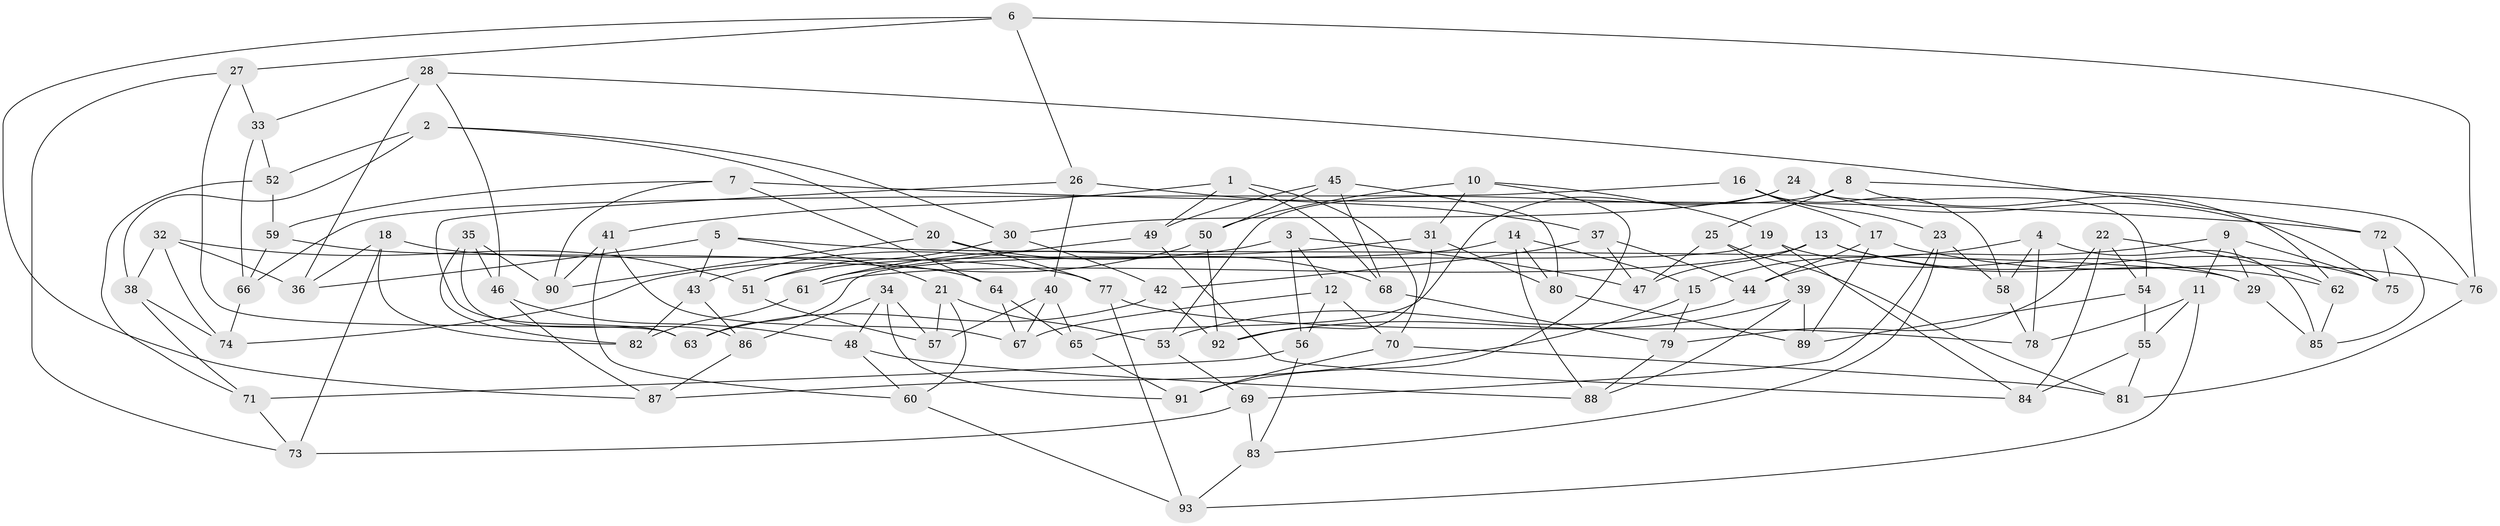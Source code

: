 // coarse degree distribution, {6: 0.5, 5: 0.08620689655172414, 4: 0.39655172413793105, 3: 0.017241379310344827}
// Generated by graph-tools (version 1.1) at 2025/42/03/06/25 10:42:24]
// undirected, 93 vertices, 186 edges
graph export_dot {
graph [start="1"]
  node [color=gray90,style=filled];
  1;
  2;
  3;
  4;
  5;
  6;
  7;
  8;
  9;
  10;
  11;
  12;
  13;
  14;
  15;
  16;
  17;
  18;
  19;
  20;
  21;
  22;
  23;
  24;
  25;
  26;
  27;
  28;
  29;
  30;
  31;
  32;
  33;
  34;
  35;
  36;
  37;
  38;
  39;
  40;
  41;
  42;
  43;
  44;
  45;
  46;
  47;
  48;
  49;
  50;
  51;
  52;
  53;
  54;
  55;
  56;
  57;
  58;
  59;
  60;
  61;
  62;
  63;
  64;
  65;
  66;
  67;
  68;
  69;
  70;
  71;
  72;
  73;
  74;
  75;
  76;
  77;
  78;
  79;
  80;
  81;
  82;
  83;
  84;
  85;
  86;
  87;
  88;
  89;
  90;
  91;
  92;
  93;
  1 -- 70;
  1 -- 41;
  1 -- 49;
  1 -- 68;
  2 -- 30;
  2 -- 38;
  2 -- 52;
  2 -- 20;
  3 -- 56;
  3 -- 12;
  3 -- 47;
  3 -- 43;
  4 -- 78;
  4 -- 85;
  4 -- 15;
  4 -- 58;
  5 -- 29;
  5 -- 43;
  5 -- 21;
  5 -- 36;
  6 -- 87;
  6 -- 76;
  6 -- 27;
  6 -- 26;
  7 -- 59;
  7 -- 64;
  7 -- 72;
  7 -- 90;
  8 -- 62;
  8 -- 76;
  8 -- 25;
  8 -- 53;
  9 -- 11;
  9 -- 75;
  9 -- 44;
  9 -- 29;
  10 -- 19;
  10 -- 91;
  10 -- 50;
  10 -- 31;
  11 -- 93;
  11 -- 55;
  11 -- 78;
  12 -- 56;
  12 -- 70;
  12 -- 67;
  13 -- 75;
  13 -- 47;
  13 -- 62;
  13 -- 61;
  14 -- 15;
  14 -- 51;
  14 -- 88;
  14 -- 80;
  15 -- 79;
  15 -- 87;
  16 -- 66;
  16 -- 58;
  16 -- 23;
  16 -- 17;
  17 -- 44;
  17 -- 76;
  17 -- 89;
  18 -- 73;
  18 -- 36;
  18 -- 77;
  18 -- 82;
  19 -- 29;
  19 -- 63;
  19 -- 84;
  20 -- 77;
  20 -- 90;
  20 -- 68;
  21 -- 57;
  21 -- 53;
  21 -- 60;
  22 -- 79;
  22 -- 54;
  22 -- 84;
  22 -- 62;
  23 -- 83;
  23 -- 69;
  23 -- 58;
  24 -- 65;
  24 -- 30;
  24 -- 75;
  24 -- 54;
  25 -- 47;
  25 -- 39;
  25 -- 81;
  26 -- 37;
  26 -- 63;
  26 -- 40;
  27 -- 73;
  27 -- 63;
  27 -- 33;
  28 -- 33;
  28 -- 46;
  28 -- 36;
  28 -- 72;
  29 -- 85;
  30 -- 51;
  30 -- 42;
  31 -- 92;
  31 -- 80;
  31 -- 61;
  32 -- 51;
  32 -- 38;
  32 -- 74;
  32 -- 36;
  33 -- 66;
  33 -- 52;
  34 -- 57;
  34 -- 48;
  34 -- 91;
  34 -- 86;
  35 -- 82;
  35 -- 46;
  35 -- 86;
  35 -- 90;
  37 -- 47;
  37 -- 42;
  37 -- 44;
  38 -- 71;
  38 -- 74;
  39 -- 88;
  39 -- 92;
  39 -- 89;
  40 -- 67;
  40 -- 57;
  40 -- 65;
  41 -- 67;
  41 -- 90;
  41 -- 60;
  42 -- 92;
  42 -- 63;
  43 -- 86;
  43 -- 82;
  44 -- 53;
  45 -- 68;
  45 -- 50;
  45 -- 80;
  45 -- 49;
  46 -- 48;
  46 -- 87;
  48 -- 60;
  48 -- 88;
  49 -- 84;
  49 -- 61;
  50 -- 74;
  50 -- 92;
  51 -- 57;
  52 -- 71;
  52 -- 59;
  53 -- 69;
  54 -- 55;
  54 -- 89;
  55 -- 84;
  55 -- 81;
  56 -- 83;
  56 -- 71;
  58 -- 78;
  59 -- 66;
  59 -- 64;
  60 -- 93;
  61 -- 82;
  62 -- 85;
  64 -- 65;
  64 -- 67;
  65 -- 91;
  66 -- 74;
  68 -- 79;
  69 -- 73;
  69 -- 83;
  70 -- 91;
  70 -- 81;
  71 -- 73;
  72 -- 75;
  72 -- 85;
  76 -- 81;
  77 -- 78;
  77 -- 93;
  79 -- 88;
  80 -- 89;
  83 -- 93;
  86 -- 87;
}
